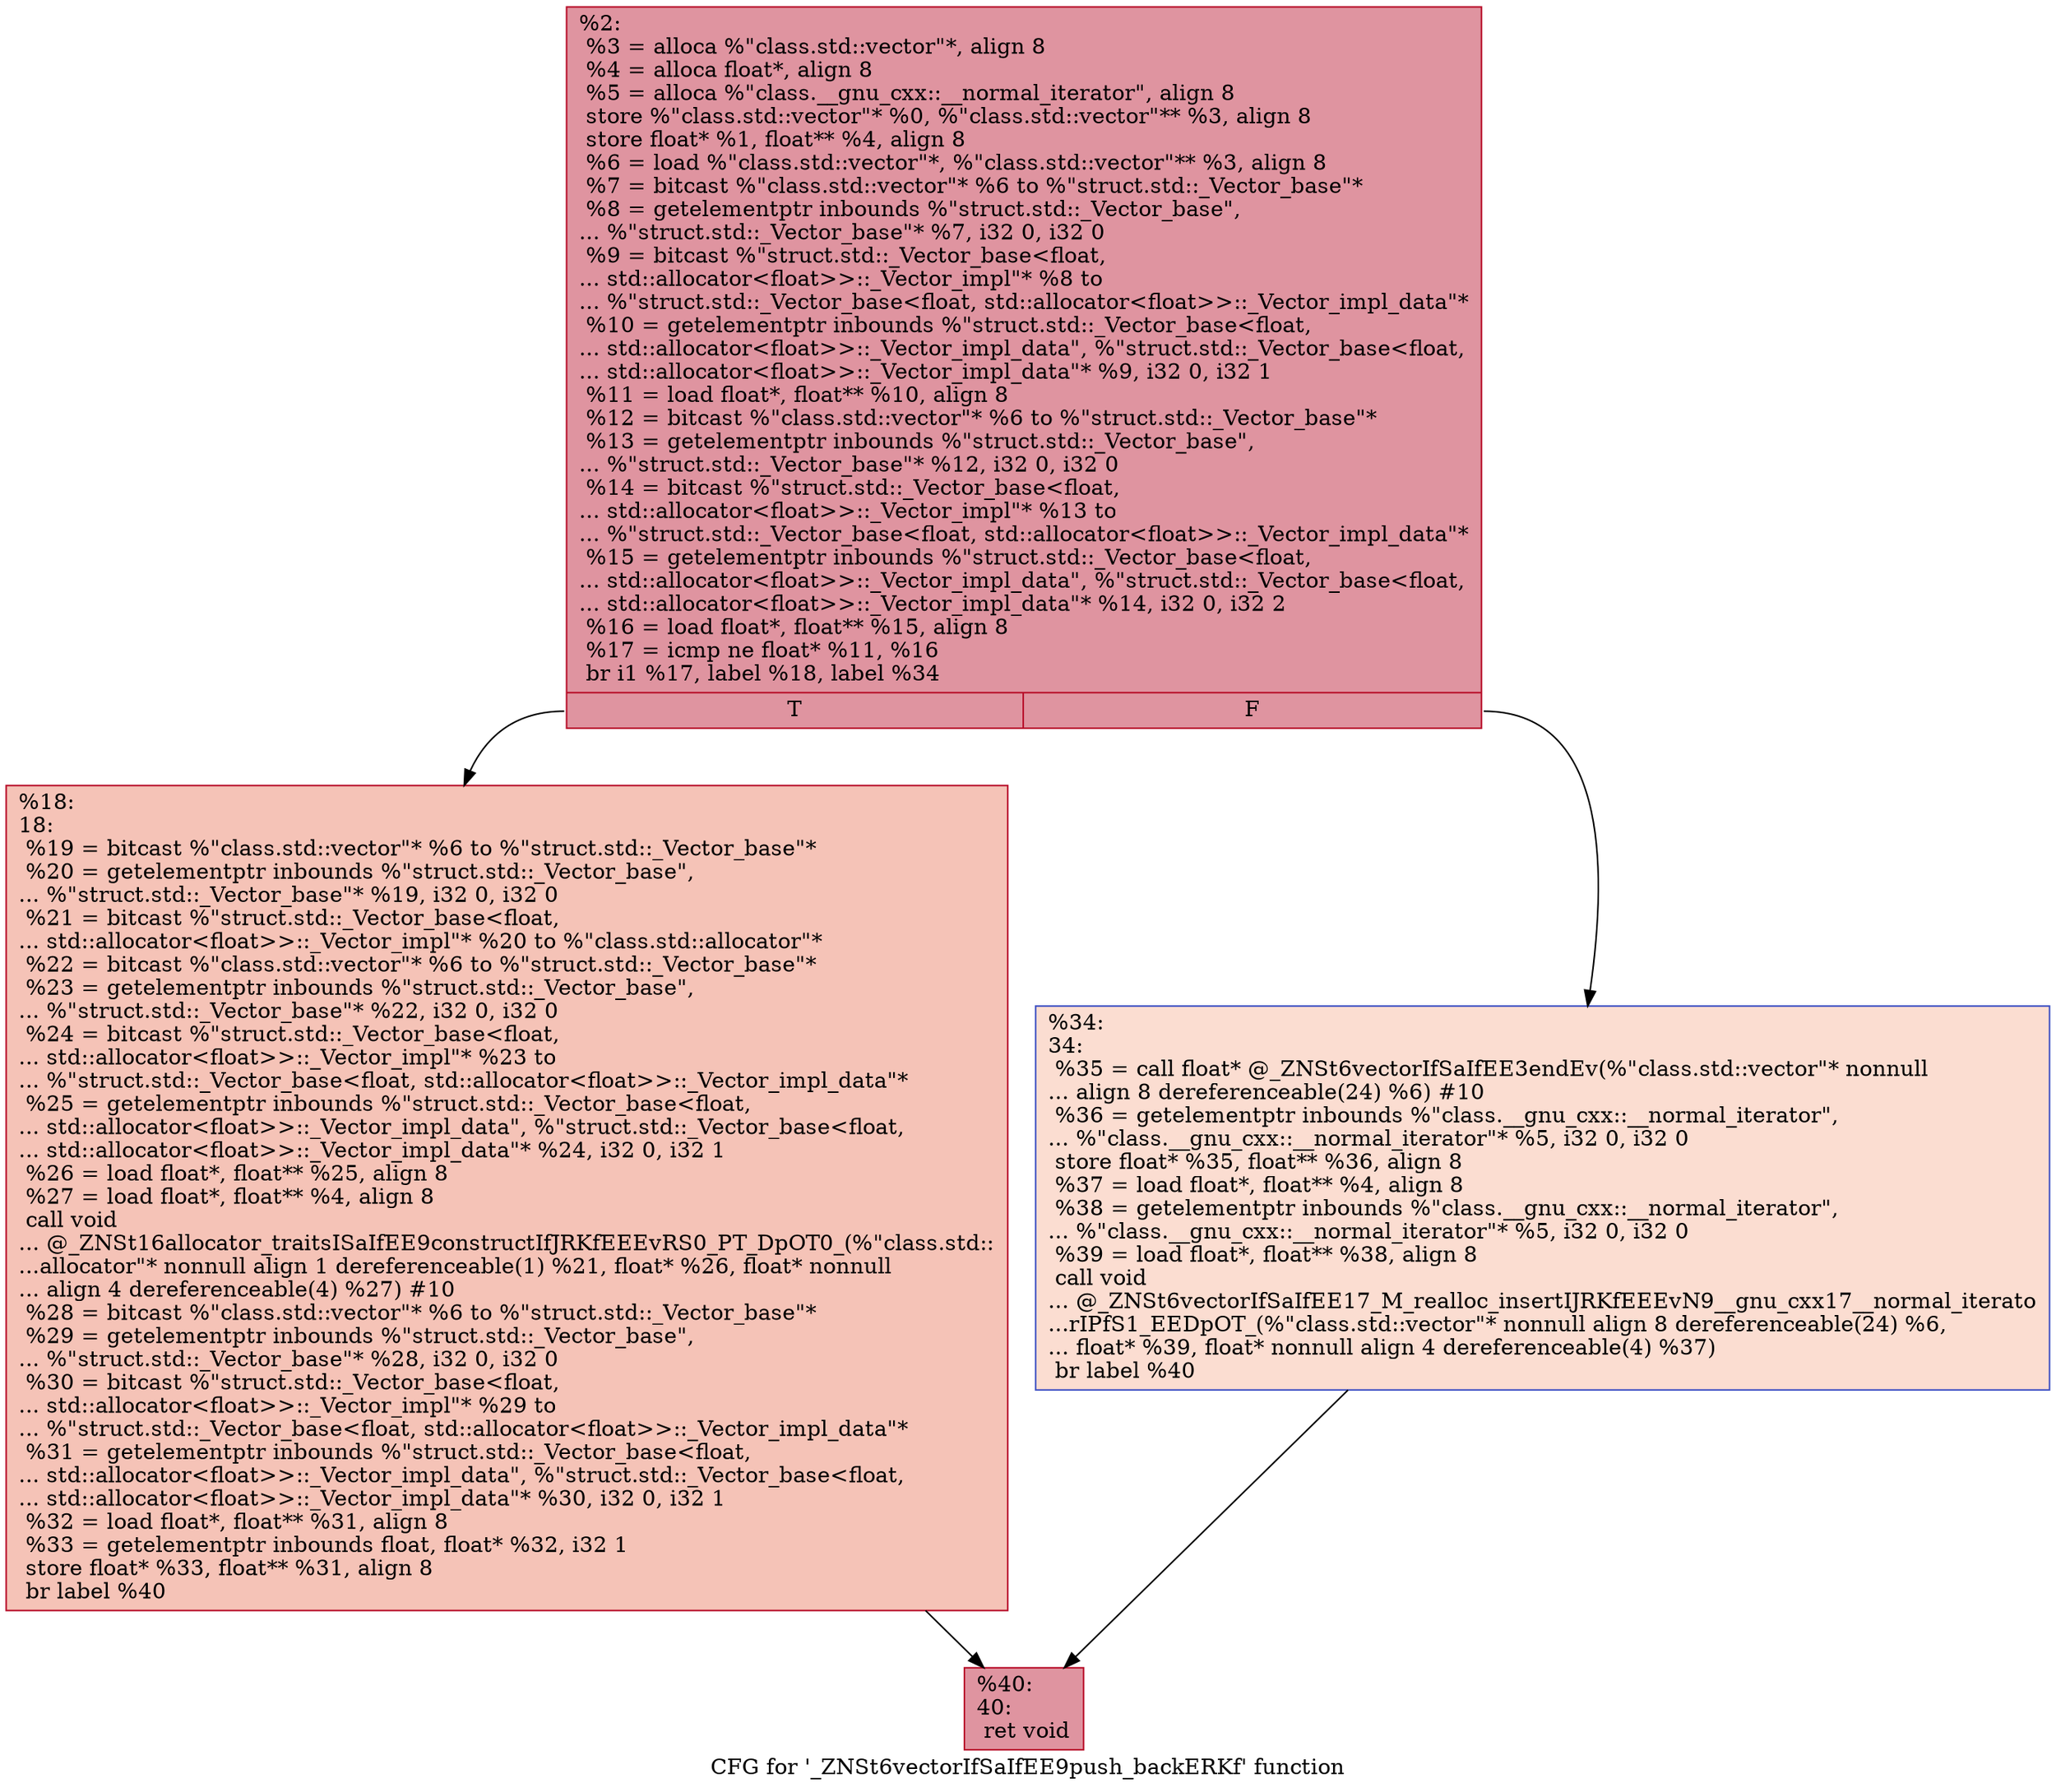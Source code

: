 digraph "CFG for '_ZNSt6vectorIfSaIfEE9push_backERKf' function" {
	label="CFG for '_ZNSt6vectorIfSaIfEE9push_backERKf' function";

	Node0x5593546eeb90 [shape=record,color="#b70d28ff", style=filled, fillcolor="#b70d2870",label="{%2:\l  %3 = alloca %\"class.std::vector\"*, align 8\l  %4 = alloca float*, align 8\l  %5 = alloca %\"class.__gnu_cxx::__normal_iterator\", align 8\l  store %\"class.std::vector\"* %0, %\"class.std::vector\"** %3, align 8\l  store float* %1, float** %4, align 8\l  %6 = load %\"class.std::vector\"*, %\"class.std::vector\"** %3, align 8\l  %7 = bitcast %\"class.std::vector\"* %6 to %\"struct.std::_Vector_base\"*\l  %8 = getelementptr inbounds %\"struct.std::_Vector_base\",\l... %\"struct.std::_Vector_base\"* %7, i32 0, i32 0\l  %9 = bitcast %\"struct.std::_Vector_base\<float,\l... std::allocator\<float\>\>::_Vector_impl\"* %8 to\l... %\"struct.std::_Vector_base\<float, std::allocator\<float\>\>::_Vector_impl_data\"*\l  %10 = getelementptr inbounds %\"struct.std::_Vector_base\<float,\l... std::allocator\<float\>\>::_Vector_impl_data\", %\"struct.std::_Vector_base\<float,\l... std::allocator\<float\>\>::_Vector_impl_data\"* %9, i32 0, i32 1\l  %11 = load float*, float** %10, align 8\l  %12 = bitcast %\"class.std::vector\"* %6 to %\"struct.std::_Vector_base\"*\l  %13 = getelementptr inbounds %\"struct.std::_Vector_base\",\l... %\"struct.std::_Vector_base\"* %12, i32 0, i32 0\l  %14 = bitcast %\"struct.std::_Vector_base\<float,\l... std::allocator\<float\>\>::_Vector_impl\"* %13 to\l... %\"struct.std::_Vector_base\<float, std::allocator\<float\>\>::_Vector_impl_data\"*\l  %15 = getelementptr inbounds %\"struct.std::_Vector_base\<float,\l... std::allocator\<float\>\>::_Vector_impl_data\", %\"struct.std::_Vector_base\<float,\l... std::allocator\<float\>\>::_Vector_impl_data\"* %14, i32 0, i32 2\l  %16 = load float*, float** %15, align 8\l  %17 = icmp ne float* %11, %16\l  br i1 %17, label %18, label %34\l|{<s0>T|<s1>F}}"];
	Node0x5593546eeb90:s0 -> Node0x5593546eed00;
	Node0x5593546eeb90:s1 -> Node0x5593546ef4f0;
	Node0x5593546eed00 [shape=record,color="#b70d28ff", style=filled, fillcolor="#e8765c70",label="{%18:\l18:                                               \l  %19 = bitcast %\"class.std::vector\"* %6 to %\"struct.std::_Vector_base\"*\l  %20 = getelementptr inbounds %\"struct.std::_Vector_base\",\l... %\"struct.std::_Vector_base\"* %19, i32 0, i32 0\l  %21 = bitcast %\"struct.std::_Vector_base\<float,\l... std::allocator\<float\>\>::_Vector_impl\"* %20 to %\"class.std::allocator\"*\l  %22 = bitcast %\"class.std::vector\"* %6 to %\"struct.std::_Vector_base\"*\l  %23 = getelementptr inbounds %\"struct.std::_Vector_base\",\l... %\"struct.std::_Vector_base\"* %22, i32 0, i32 0\l  %24 = bitcast %\"struct.std::_Vector_base\<float,\l... std::allocator\<float\>\>::_Vector_impl\"* %23 to\l... %\"struct.std::_Vector_base\<float, std::allocator\<float\>\>::_Vector_impl_data\"*\l  %25 = getelementptr inbounds %\"struct.std::_Vector_base\<float,\l... std::allocator\<float\>\>::_Vector_impl_data\", %\"struct.std::_Vector_base\<float,\l... std::allocator\<float\>\>::_Vector_impl_data\"* %24, i32 0, i32 1\l  %26 = load float*, float** %25, align 8\l  %27 = load float*, float** %4, align 8\l  call void\l... @_ZNSt16allocator_traitsISaIfEE9constructIfJRKfEEEvRS0_PT_DpOT0_(%\"class.std::\l...allocator\"* nonnull align 1 dereferenceable(1) %21, float* %26, float* nonnull\l... align 4 dereferenceable(4) %27) #10\l  %28 = bitcast %\"class.std::vector\"* %6 to %\"struct.std::_Vector_base\"*\l  %29 = getelementptr inbounds %\"struct.std::_Vector_base\",\l... %\"struct.std::_Vector_base\"* %28, i32 0, i32 0\l  %30 = bitcast %\"struct.std::_Vector_base\<float,\l... std::allocator\<float\>\>::_Vector_impl\"* %29 to\l... %\"struct.std::_Vector_base\<float, std::allocator\<float\>\>::_Vector_impl_data\"*\l  %31 = getelementptr inbounds %\"struct.std::_Vector_base\<float,\l... std::allocator\<float\>\>::_Vector_impl_data\", %\"struct.std::_Vector_base\<float,\l... std::allocator\<float\>\>::_Vector_impl_data\"* %30, i32 0, i32 1\l  %32 = load float*, float** %31, align 8\l  %33 = getelementptr inbounds float, float* %32, i32 1\l  store float* %33, float** %31, align 8\l  br label %40\l}"];
	Node0x5593546eed00 -> Node0x5593546efb10;
	Node0x5593546ef4f0 [shape=record,color="#3d50c3ff", style=filled, fillcolor="#f7b39670",label="{%34:\l34:                                               \l  %35 = call float* @_ZNSt6vectorIfSaIfEE3endEv(%\"class.std::vector\"* nonnull\l... align 8 dereferenceable(24) %6) #10\l  %36 = getelementptr inbounds %\"class.__gnu_cxx::__normal_iterator\",\l... %\"class.__gnu_cxx::__normal_iterator\"* %5, i32 0, i32 0\l  store float* %35, float** %36, align 8\l  %37 = load float*, float** %4, align 8\l  %38 = getelementptr inbounds %\"class.__gnu_cxx::__normal_iterator\",\l... %\"class.__gnu_cxx::__normal_iterator\"* %5, i32 0, i32 0\l  %39 = load float*, float** %38, align 8\l  call void\l... @_ZNSt6vectorIfSaIfEE17_M_realloc_insertIJRKfEEEvN9__gnu_cxx17__normal_iterato\l...rIPfS1_EEDpOT_(%\"class.std::vector\"* nonnull align 8 dereferenceable(24) %6,\l... float* %39, float* nonnull align 4 dereferenceable(4) %37)\l  br label %40\l}"];
	Node0x5593546ef4f0 -> Node0x5593546efb10;
	Node0x5593546efb10 [shape=record,color="#b70d28ff", style=filled, fillcolor="#b70d2870",label="{%40:\l40:                                               \l  ret void\l}"];
}
